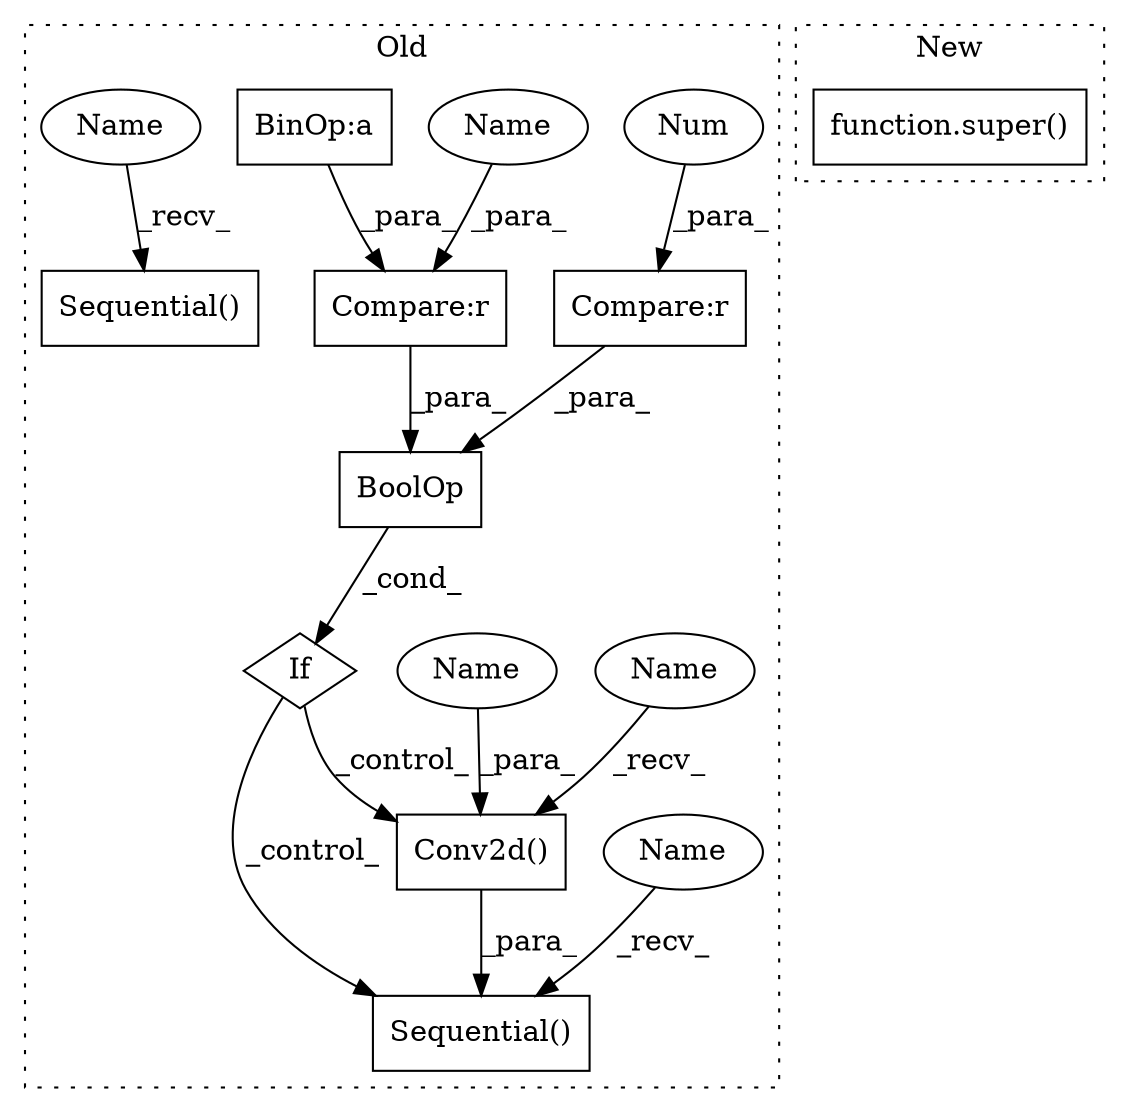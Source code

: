 digraph G {
subgraph cluster0 {
1 [label="Conv2d()" a="75" s="1951,1993" l="10,43" shape="box"];
3 [label="If" a="96" s="1838,1890" l="3,14" shape="diamond"];
4 [label="BinOp:a" a="82" s="1883" l="1" shape="box"];
5 [label="BoolOp" a="72" s="1841" l="49" shape="box"];
6 [label="Sequential()" a="75" s="1814" l="15" shape="box"];
7 [label="Compare:r" a="40" s="1841" l="11" shape="box"];
8 [label="Num" a="76" s="1851" l="1" shape="ellipse"];
9 [label="Sequential()" a="75" s="1920,2091" l="31,14" shape="box"];
10 [label="Compare:r" a="40" s="1856" l="34" shape="box"];
11 [label="Name" a="87" s="1951" l="2" shape="ellipse"];
12 [label="Name" a="87" s="1814" l="2" shape="ellipse"];
13 [label="Name" a="87" s="1920" l="2" shape="ellipse"];
14 [label="Name" a="87" s="1961" l="9" shape="ellipse"];
15 [label="Name" a="87" s="1856" l="9" shape="ellipse"];
label = "Old";
style="dotted";
}
subgraph cluster1 {
2 [label="function.super()" a="75" s="2861" l="7" shape="box"];
label = "New";
style="dotted";
}
1 -> 9 [label="_para_"];
3 -> 1 [label="_control_"];
3 -> 9 [label="_control_"];
4 -> 10 [label="_para_"];
5 -> 3 [label="_cond_"];
7 -> 5 [label="_para_"];
8 -> 7 [label="_para_"];
10 -> 5 [label="_para_"];
11 -> 1 [label="_recv_"];
12 -> 6 [label="_recv_"];
13 -> 9 [label="_recv_"];
14 -> 1 [label="_para_"];
15 -> 10 [label="_para_"];
}